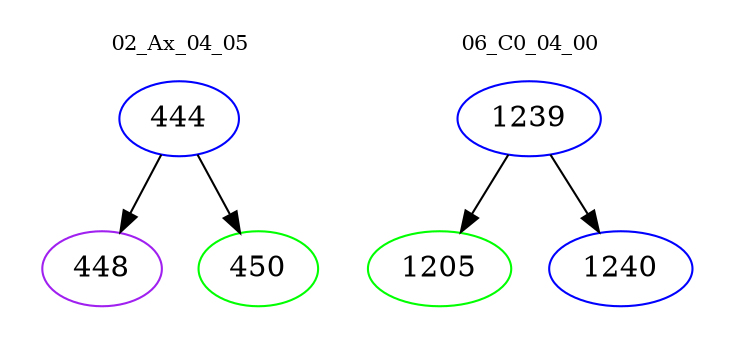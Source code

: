 digraph{
subgraph cluster_0 {
color = white
label = "02_Ax_04_05";
fontsize=10;
T0_444 [label="444", color="blue"]
T0_444 -> T0_448 [color="black"]
T0_448 [label="448", color="purple"]
T0_444 -> T0_450 [color="black"]
T0_450 [label="450", color="green"]
}
subgraph cluster_1 {
color = white
label = "06_C0_04_00";
fontsize=10;
T1_1239 [label="1239", color="blue"]
T1_1239 -> T1_1205 [color="black"]
T1_1205 [label="1205", color="green"]
T1_1239 -> T1_1240 [color="black"]
T1_1240 [label="1240", color="blue"]
}
}
